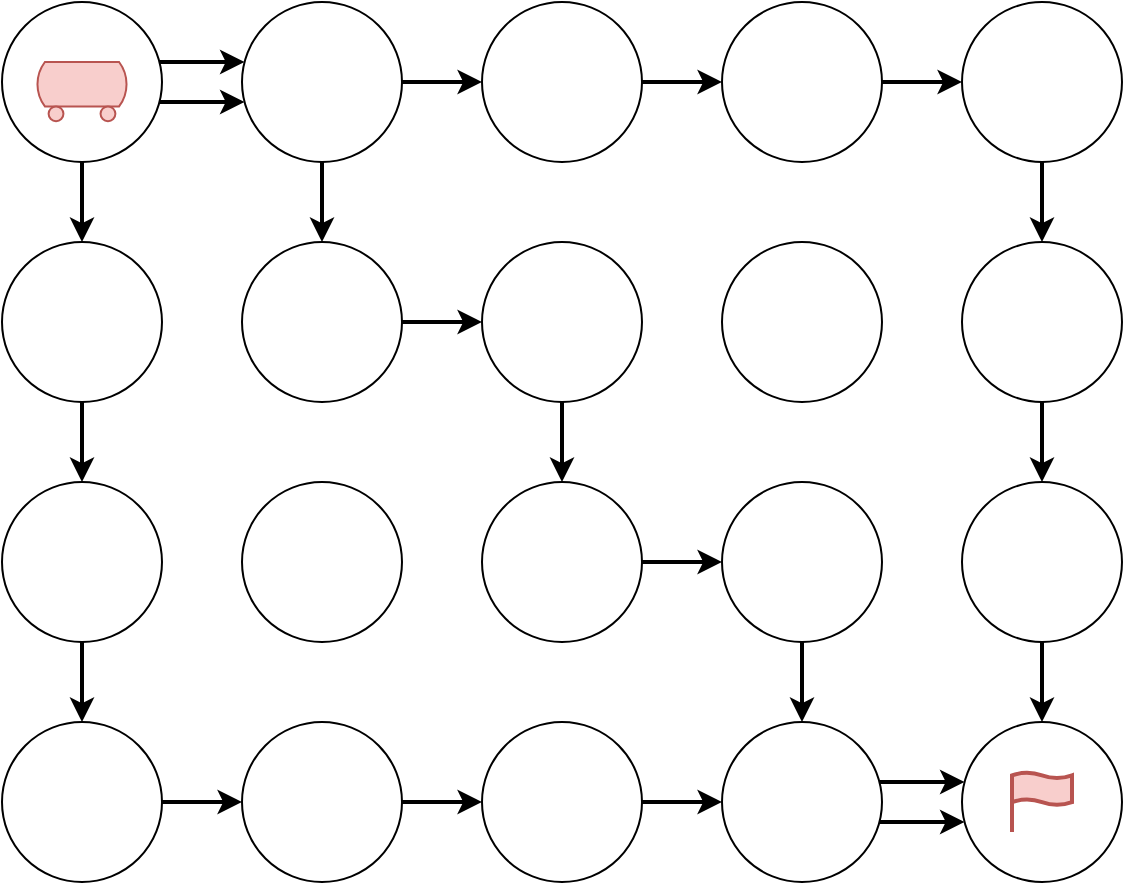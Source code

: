 <mxfile version="20.5.0" type="device"><diagram id="s6vhZhCSVFKypt6nu1U3" name="Page-1"><mxGraphModel dx="1387" dy="818" grid="1" gridSize="10" guides="1" tooltips="1" connect="1" arrows="1" fold="1" page="1" pageScale="1" pageWidth="827" pageHeight="1169" math="0" shadow="0"><root><mxCell id="0"/><mxCell id="1" parent="0"/><mxCell id="MAic71_zXTjb7V1VKMHr-21" value="" style="edgeStyle=orthogonalEdgeStyle;rounded=0;orthogonalLoop=1;jettySize=auto;html=1;strokeWidth=2;" parent="1" source="MAic71_zXTjb7V1VKMHr-1" target="MAic71_zXTjb7V1VKMHr-6" edge="1"><mxGeometry relative="1" as="geometry"/></mxCell><mxCell id="MAic71_zXTjb7V1VKMHr-28" value="" style="edgeStyle=orthogonalEdgeStyle;rounded=0;orthogonalLoop=1;jettySize=auto;html=1;strokeWidth=2;" parent="1" source="MAic71_zXTjb7V1VKMHr-1" target="MAic71_zXTjb7V1VKMHr-2" edge="1"><mxGeometry relative="1" as="geometry"><Array as="points"><mxPoint x="140" y="70"/><mxPoint x="140" y="70"/></Array></mxGeometry></mxCell><mxCell id="MAic71_zXTjb7V1VKMHr-35" value="" style="edgeStyle=orthogonalEdgeStyle;rounded=0;orthogonalLoop=1;jettySize=auto;html=1;strokeWidth=2;" parent="1" source="MAic71_zXTjb7V1VKMHr-1" target="MAic71_zXTjb7V1VKMHr-2" edge="1"><mxGeometry relative="1" as="geometry"><Array as="points"><mxPoint x="140" y="90"/><mxPoint x="140" y="90"/></Array></mxGeometry></mxCell><mxCell id="MAic71_zXTjb7V1VKMHr-1" value="" style="ellipse;whiteSpace=wrap;html=1;aspect=fixed;" parent="1" vertex="1"><mxGeometry x="40" y="40" width="80" height="80" as="geometry"/></mxCell><mxCell id="MAic71_zXTjb7V1VKMHr-29" value="" style="edgeStyle=orthogonalEdgeStyle;rounded=0;orthogonalLoop=1;jettySize=auto;html=1;strokeWidth=2;" parent="1" source="MAic71_zXTjb7V1VKMHr-2" target="MAic71_zXTjb7V1VKMHr-3" edge="1"><mxGeometry relative="1" as="geometry"/></mxCell><mxCell id="MAic71_zXTjb7V1VKMHr-36" value="" style="edgeStyle=orthogonalEdgeStyle;rounded=0;orthogonalLoop=1;jettySize=auto;html=1;strokeWidth=2;" parent="1" source="MAic71_zXTjb7V1VKMHr-2" target="MAic71_zXTjb7V1VKMHr-7" edge="1"><mxGeometry relative="1" as="geometry"/></mxCell><mxCell id="MAic71_zXTjb7V1VKMHr-2" value="" style="ellipse;whiteSpace=wrap;html=1;aspect=fixed;" parent="1" vertex="1"><mxGeometry x="160" y="40" width="80" height="80" as="geometry"/></mxCell><mxCell id="MAic71_zXTjb7V1VKMHr-30" value="" style="edgeStyle=orthogonalEdgeStyle;rounded=0;orthogonalLoop=1;jettySize=auto;html=1;strokeWidth=2;" parent="1" source="MAic71_zXTjb7V1VKMHr-3" target="MAic71_zXTjb7V1VKMHr-4" edge="1"><mxGeometry relative="1" as="geometry"/></mxCell><mxCell id="MAic71_zXTjb7V1VKMHr-3" value="" style="ellipse;whiteSpace=wrap;html=1;aspect=fixed;" parent="1" vertex="1"><mxGeometry x="280" y="40" width="80" height="80" as="geometry"/></mxCell><mxCell id="MAic71_zXTjb7V1VKMHr-31" value="" style="edgeStyle=orthogonalEdgeStyle;rounded=0;orthogonalLoop=1;jettySize=auto;html=1;strokeWidth=2;" parent="1" source="MAic71_zXTjb7V1VKMHr-4" target="MAic71_zXTjb7V1VKMHr-5" edge="1"><mxGeometry relative="1" as="geometry"/></mxCell><mxCell id="MAic71_zXTjb7V1VKMHr-4" value="" style="ellipse;whiteSpace=wrap;html=1;aspect=fixed;" parent="1" vertex="1"><mxGeometry x="400" y="40" width="80" height="80" as="geometry"/></mxCell><mxCell id="MAic71_zXTjb7V1VKMHr-32" value="" style="edgeStyle=orthogonalEdgeStyle;rounded=0;orthogonalLoop=1;jettySize=auto;html=1;strokeWidth=2;" parent="1" source="MAic71_zXTjb7V1VKMHr-5" target="MAic71_zXTjb7V1VKMHr-10" edge="1"><mxGeometry relative="1" as="geometry"/></mxCell><mxCell id="MAic71_zXTjb7V1VKMHr-5" value="" style="ellipse;whiteSpace=wrap;html=1;aspect=fixed;" parent="1" vertex="1"><mxGeometry x="520" y="40" width="80" height="80" as="geometry"/></mxCell><mxCell id="MAic71_zXTjb7V1VKMHr-22" value="" style="edgeStyle=orthogonalEdgeStyle;rounded=0;orthogonalLoop=1;jettySize=auto;html=1;strokeWidth=2;" parent="1" source="MAic71_zXTjb7V1VKMHr-6" target="MAic71_zXTjb7V1VKMHr-11" edge="1"><mxGeometry relative="1" as="geometry"/></mxCell><mxCell id="MAic71_zXTjb7V1VKMHr-6" value="" style="ellipse;whiteSpace=wrap;html=1;aspect=fixed;" parent="1" vertex="1"><mxGeometry x="40" y="160" width="80" height="80" as="geometry"/></mxCell><mxCell id="MAic71_zXTjb7V1VKMHr-37" value="" style="edgeStyle=orthogonalEdgeStyle;rounded=0;orthogonalLoop=1;jettySize=auto;html=1;strokeWidth=2;" parent="1" source="MAic71_zXTjb7V1VKMHr-7" target="MAic71_zXTjb7V1VKMHr-8" edge="1"><mxGeometry relative="1" as="geometry"/></mxCell><mxCell id="MAic71_zXTjb7V1VKMHr-7" value="" style="ellipse;whiteSpace=wrap;html=1;aspect=fixed;" parent="1" vertex="1"><mxGeometry x="160" y="160" width="80" height="80" as="geometry"/></mxCell><mxCell id="MAic71_zXTjb7V1VKMHr-38" value="" style="edgeStyle=orthogonalEdgeStyle;rounded=0;orthogonalLoop=1;jettySize=auto;html=1;strokeWidth=2;" parent="1" source="MAic71_zXTjb7V1VKMHr-8" target="MAic71_zXTjb7V1VKMHr-13" edge="1"><mxGeometry relative="1" as="geometry"/></mxCell><mxCell id="MAic71_zXTjb7V1VKMHr-8" value="" style="ellipse;whiteSpace=wrap;html=1;aspect=fixed;" parent="1" vertex="1"><mxGeometry x="280" y="160" width="80" height="80" as="geometry"/></mxCell><mxCell id="MAic71_zXTjb7V1VKMHr-9" value="" style="ellipse;whiteSpace=wrap;html=1;aspect=fixed;" parent="1" vertex="1"><mxGeometry x="400" y="160" width="80" height="80" as="geometry"/></mxCell><mxCell id="MAic71_zXTjb7V1VKMHr-33" value="" style="edgeStyle=orthogonalEdgeStyle;rounded=0;orthogonalLoop=1;jettySize=auto;html=1;strokeWidth=2;" parent="1" source="MAic71_zXTjb7V1VKMHr-10" target="MAic71_zXTjb7V1VKMHr-15" edge="1"><mxGeometry relative="1" as="geometry"/></mxCell><mxCell id="MAic71_zXTjb7V1VKMHr-10" value="" style="ellipse;whiteSpace=wrap;html=1;aspect=fixed;" parent="1" vertex="1"><mxGeometry x="520" y="160" width="80" height="80" as="geometry"/></mxCell><mxCell id="MAic71_zXTjb7V1VKMHr-23" value="" style="edgeStyle=orthogonalEdgeStyle;rounded=0;orthogonalLoop=1;jettySize=auto;html=1;strokeWidth=2;" parent="1" source="MAic71_zXTjb7V1VKMHr-11" target="MAic71_zXTjb7V1VKMHr-16" edge="1"><mxGeometry relative="1" as="geometry"/></mxCell><mxCell id="MAic71_zXTjb7V1VKMHr-11" value="" style="ellipse;whiteSpace=wrap;html=1;aspect=fixed;" parent="1" vertex="1"><mxGeometry x="40" y="280" width="80" height="80" as="geometry"/></mxCell><mxCell id="MAic71_zXTjb7V1VKMHr-12" value="" style="ellipse;whiteSpace=wrap;html=1;aspect=fixed;" parent="1" vertex="1"><mxGeometry x="160" y="280" width="80" height="80" as="geometry"/></mxCell><mxCell id="MAic71_zXTjb7V1VKMHr-39" value="" style="edgeStyle=orthogonalEdgeStyle;rounded=0;orthogonalLoop=1;jettySize=auto;html=1;strokeWidth=2;" parent="1" source="MAic71_zXTjb7V1VKMHr-13" target="MAic71_zXTjb7V1VKMHr-14" edge="1"><mxGeometry relative="1" as="geometry"/></mxCell><mxCell id="MAic71_zXTjb7V1VKMHr-13" value="" style="ellipse;whiteSpace=wrap;html=1;aspect=fixed;" parent="1" vertex="1"><mxGeometry x="280" y="280" width="80" height="80" as="geometry"/></mxCell><mxCell id="MAic71_zXTjb7V1VKMHr-40" value="" style="edgeStyle=orthogonalEdgeStyle;rounded=0;orthogonalLoop=1;jettySize=auto;html=1;strokeWidth=2;" parent="1" source="MAic71_zXTjb7V1VKMHr-14" target="MAic71_zXTjb7V1VKMHr-19" edge="1"><mxGeometry relative="1" as="geometry"/></mxCell><mxCell id="MAic71_zXTjb7V1VKMHr-14" value="" style="ellipse;whiteSpace=wrap;html=1;aspect=fixed;" parent="1" vertex="1"><mxGeometry x="400" y="280" width="80" height="80" as="geometry"/></mxCell><mxCell id="MAic71_zXTjb7V1VKMHr-34" value="" style="edgeStyle=orthogonalEdgeStyle;rounded=0;orthogonalLoop=1;jettySize=auto;html=1;strokeWidth=2;" parent="1" source="MAic71_zXTjb7V1VKMHr-15" target="MAic71_zXTjb7V1VKMHr-20" edge="1"><mxGeometry relative="1" as="geometry"/></mxCell><mxCell id="MAic71_zXTjb7V1VKMHr-15" value="" style="ellipse;whiteSpace=wrap;html=1;aspect=fixed;" parent="1" vertex="1"><mxGeometry x="520" y="280" width="80" height="80" as="geometry"/></mxCell><mxCell id="MAic71_zXTjb7V1VKMHr-24" value="" style="edgeStyle=orthogonalEdgeStyle;rounded=0;orthogonalLoop=1;jettySize=auto;html=1;strokeWidth=2;" parent="1" source="MAic71_zXTjb7V1VKMHr-16" target="MAic71_zXTjb7V1VKMHr-17" edge="1"><mxGeometry relative="1" as="geometry"/></mxCell><mxCell id="MAic71_zXTjb7V1VKMHr-16" value="" style="ellipse;whiteSpace=wrap;html=1;aspect=fixed;" parent="1" vertex="1"><mxGeometry x="40" y="400" width="80" height="80" as="geometry"/></mxCell><mxCell id="MAic71_zXTjb7V1VKMHr-25" value="" style="edgeStyle=orthogonalEdgeStyle;rounded=0;orthogonalLoop=1;jettySize=auto;html=1;strokeWidth=2;" parent="1" source="MAic71_zXTjb7V1VKMHr-17" target="MAic71_zXTjb7V1VKMHr-18" edge="1"><mxGeometry relative="1" as="geometry"/></mxCell><mxCell id="MAic71_zXTjb7V1VKMHr-17" value="" style="ellipse;whiteSpace=wrap;html=1;aspect=fixed;" parent="1" vertex="1"><mxGeometry x="160" y="400" width="80" height="80" as="geometry"/></mxCell><mxCell id="MAic71_zXTjb7V1VKMHr-26" value="" style="edgeStyle=orthogonalEdgeStyle;rounded=0;orthogonalLoop=1;jettySize=auto;html=1;strokeWidth=2;" parent="1" source="MAic71_zXTjb7V1VKMHr-18" target="MAic71_zXTjb7V1VKMHr-19" edge="1"><mxGeometry relative="1" as="geometry"/></mxCell><mxCell id="MAic71_zXTjb7V1VKMHr-18" value="" style="ellipse;whiteSpace=wrap;html=1;aspect=fixed;" parent="1" vertex="1"><mxGeometry x="280" y="400" width="80" height="80" as="geometry"/></mxCell><mxCell id="MAic71_zXTjb7V1VKMHr-27" value="" style="edgeStyle=orthogonalEdgeStyle;rounded=0;orthogonalLoop=1;jettySize=auto;html=1;strokeWidth=2;" parent="1" source="MAic71_zXTjb7V1VKMHr-19" target="MAic71_zXTjb7V1VKMHr-20" edge="1"><mxGeometry relative="1" as="geometry"><Array as="points"><mxPoint x="500" y="450"/><mxPoint x="500" y="450"/></Array></mxGeometry></mxCell><mxCell id="MAic71_zXTjb7V1VKMHr-41" value="" style="edgeStyle=orthogonalEdgeStyle;rounded=0;orthogonalLoop=1;jettySize=auto;html=1;strokeWidth=2;" parent="1" source="MAic71_zXTjb7V1VKMHr-19" target="MAic71_zXTjb7V1VKMHr-20" edge="1"><mxGeometry relative="1" as="geometry"><Array as="points"><mxPoint x="500" y="430"/><mxPoint x="500" y="430"/></Array></mxGeometry></mxCell><mxCell id="MAic71_zXTjb7V1VKMHr-19" value="" style="ellipse;whiteSpace=wrap;html=1;aspect=fixed;" parent="1" vertex="1"><mxGeometry x="400" y="400" width="80" height="80" as="geometry"/></mxCell><mxCell id="MAic71_zXTjb7V1VKMHr-20" value="" style="ellipse;whiteSpace=wrap;html=1;aspect=fixed;" parent="1" vertex="1"><mxGeometry x="520" y="400" width="80" height="80" as="geometry"/></mxCell><mxCell id="RszzQY6Z_FlPq0i-9D0O-1" value="" style="verticalLabelPosition=bottom;outlineConnect=0;align=center;dashed=0;html=1;verticalAlign=top;shape=mxgraph.pid.misc.tank_car,_tank_wagon;fillColor=#f8cecc;strokeColor=#b85450;" vertex="1" parent="1"><mxGeometry x="56.5" y="70" width="47" height="29.61" as="geometry"/></mxCell><mxCell id="RszzQY6Z_FlPq0i-9D0O-2" value="" style="html=1;verticalLabelPosition=bottom;align=center;labelBackgroundColor=#ffffff;verticalAlign=top;strokeWidth=2;strokeColor=#b85450;shadow=0;dashed=0;shape=mxgraph.ios7.icons.flag;fillColor=#f8cecc;" vertex="1" parent="1"><mxGeometry x="545" y="425" width="30" height="30" as="geometry"/></mxCell></root></mxGraphModel></diagram></mxfile>